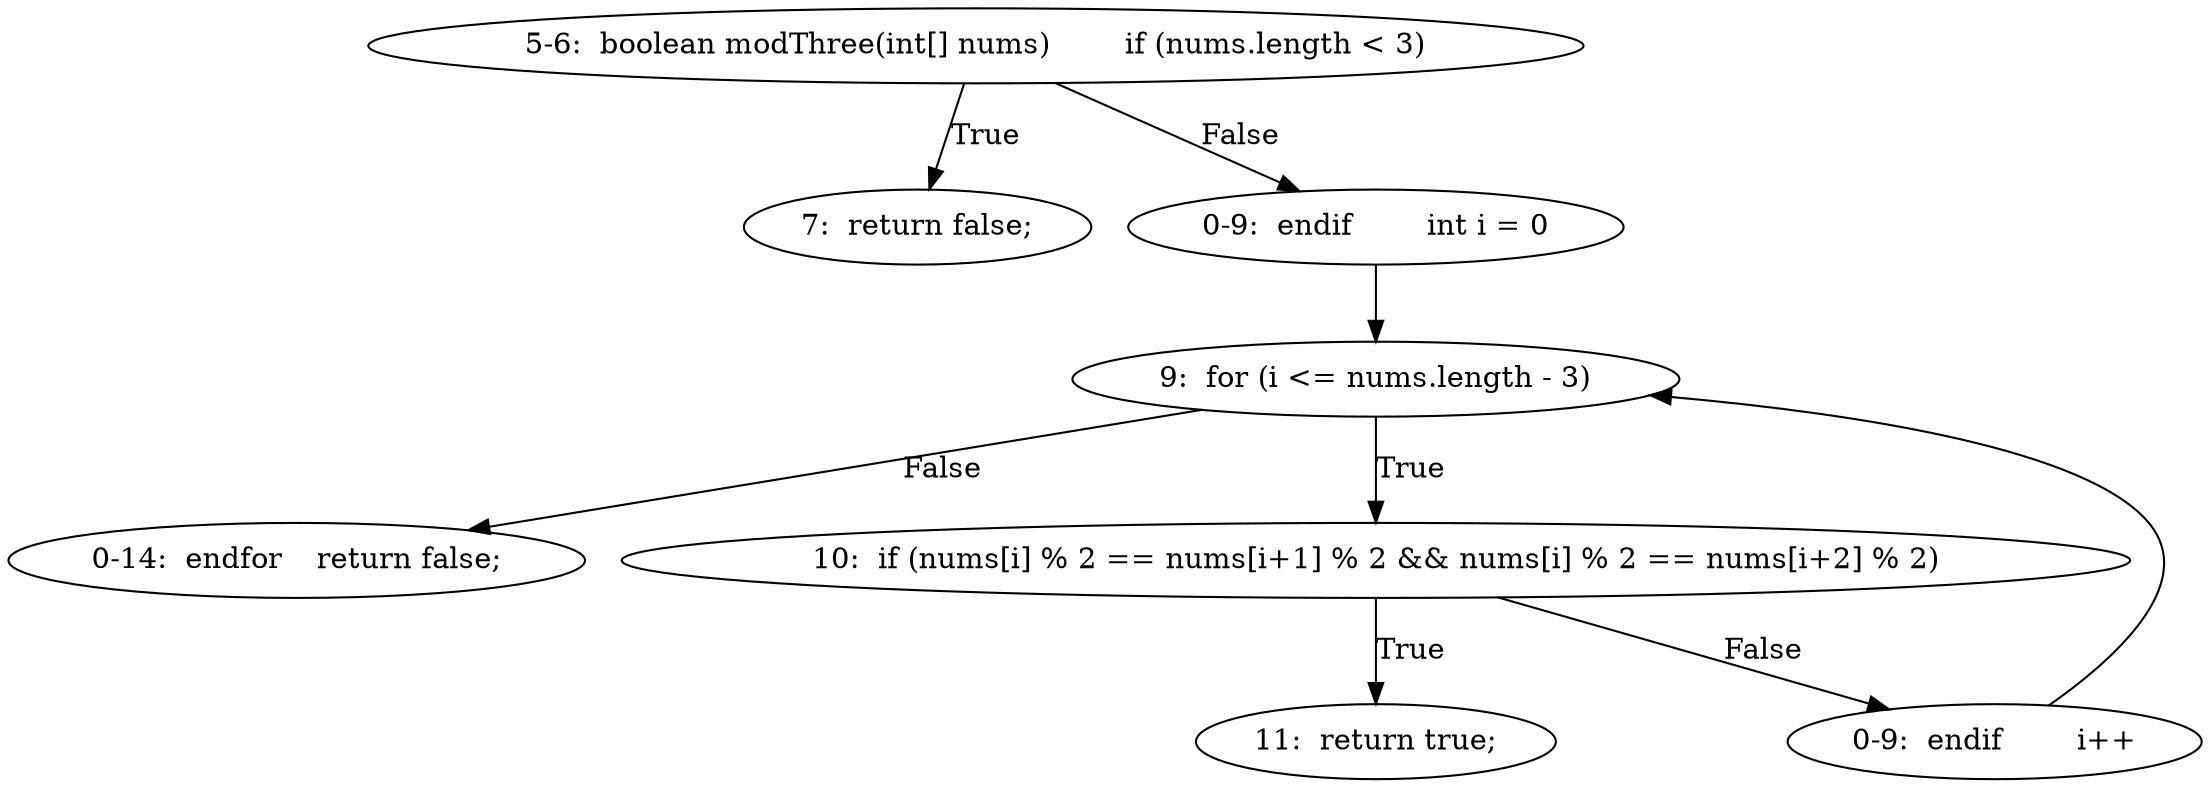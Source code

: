 digraph result_test { 
// graph-vertices
  a1  [label="5-6:  boolean modThree(int[] nums)	if (nums.length < 3)"]; 
  2  [label="7:  return false;"]; 
  a2  [label="0-9:  endif	int i = 0"]; 
  5  [label="9:  for (i <= nums.length - 3)"]; 
  a3  [label="0-14:  endfor	return false;"]; 
  8  [label="10:  if (nums[i] % 2 == nums[i+1] % 2 && nums[i] % 2 == nums[i+2] % 2)"]; 
  9  [label="11:  return true;"]; 
  a4  [label="0-9:  endif	i++"]; 
// graph-edges
  a1 -> 2  [label="True"]; 
  a1 -> a2  [label="False"]; 
  a2 -> 5;
  5 -> a3  [label="False"]; 
  5 -> 8  [label="True"]; 
  8 -> 9  [label="True"]; 
  8 -> a4  [label="False"]; 
  a4 -> 5;
}